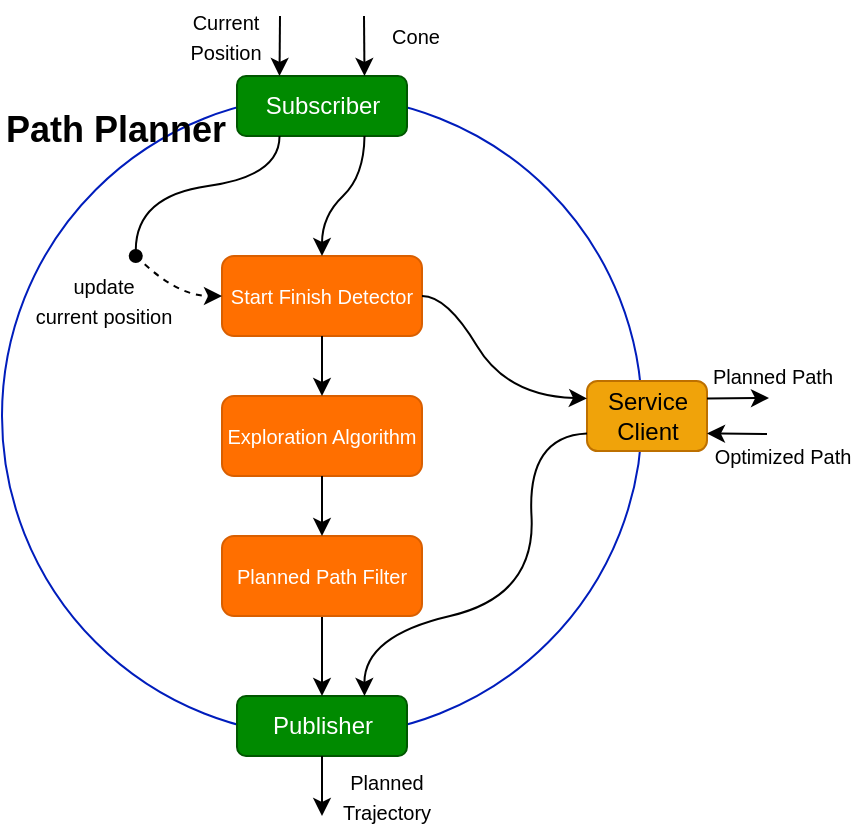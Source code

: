<mxfile version="18.0.4" type="device"><diagram id="7dq1JJc_gvja--6DrNi7" name="Page-1"><mxGraphModel dx="1951" dy="887" grid="1" gridSize="10" guides="1" tooltips="1" connect="1" arrows="1" fold="1" page="1" pageScale="1" pageWidth="850" pageHeight="1100" math="0" shadow="0"><root><mxCell id="0"/><mxCell id="1" parent="0"/><mxCell id="fkswdxt98E8rzYGHj3Ck-35" value="Path Planner" style="ellipse;whiteSpace=wrap;html=1;aspect=fixed;fontSize=18;fontStyle=1;fillColor=none;strokeColor=#001DBC;fontColor=#000000;align=left;verticalAlign=top;" parent="1" vertex="1"><mxGeometry x="-617" y="390" width="320" height="320" as="geometry"/></mxCell><mxCell id="fkswdxt98E8rzYGHj3Ck-37" value="Start Finish Detector" style="rounded=1;whiteSpace=wrap;html=1;sketch=0;fontSize=10;fillColor=#FF6F00;strokeColor=#D95F00;fontColor=#FFFFFF;" parent="1" vertex="1"><mxGeometry x="-507" y="470" width="100" height="40" as="geometry"/></mxCell><mxCell id="fkswdxt98E8rzYGHj3Ck-38" value="Subscriber" style="rounded=1;whiteSpace=wrap;html=1;fontSize=12;fillColor=#008a00;strokeColor=#005700;fontColor=#ffffff;fontStyle=0" parent="1" vertex="1"><mxGeometry x="-499.5" y="380" width="85" height="30" as="geometry"/></mxCell><mxCell id="fkswdxt98E8rzYGHj3Ck-39" value="Exploration Algorithm" style="rounded=1;whiteSpace=wrap;html=1;sketch=0;fontSize=10;fillColor=#FF6F00;strokeColor=#D95F00;fontColor=#FFFFFF;" parent="1" vertex="1"><mxGeometry x="-507" y="540" width="100" height="40" as="geometry"/></mxCell><mxCell id="fkswdxt98E8rzYGHj3Ck-40" value="Service&lt;br style=&quot;font-size: 12px;&quot;&gt;Client" style="rounded=1;whiteSpace=wrap;html=1;fontSize=12;verticalAlign=middle;fillColor=#f0a30a;fontColor=#000000;strokeColor=#BD7000;" parent="1" vertex="1"><mxGeometry x="-324.5" y="532.5" width="60" height="35" as="geometry"/></mxCell><mxCell id="fkswdxt98E8rzYGHj3Ck-41" value="Publisher" style="rounded=1;whiteSpace=wrap;html=1;fontSize=12;fillColor=#008a00;strokeColor=#005700;fontColor=#ffffff;fontStyle=0" parent="1" vertex="1"><mxGeometry x="-499.5" y="690" width="85" height="30" as="geometry"/></mxCell><mxCell id="fkswdxt98E8rzYGHj3Ck-42" value="" style="endArrow=oval;html=1;fontSize=10;fontColor=#FFFFFF;exitX=0.25;exitY=1;exitDx=0;exitDy=0;curved=1;endFill=1;entryX=0.209;entryY=0.25;entryDx=0;entryDy=0;entryPerimeter=0;" parent="1" source="fkswdxt98E8rzYGHj3Ck-38" target="fkswdxt98E8rzYGHj3Ck-35" edge="1"><mxGeometry width="50" height="50" relative="1" as="geometry"><mxPoint x="-337" y="400" as="sourcePoint"/><mxPoint x="-540" y="460" as="targetPoint"/><Array as="points"><mxPoint x="-478" y="430"/><mxPoint x="-550" y="440"/></Array></mxGeometry></mxCell><mxCell id="fkswdxt98E8rzYGHj3Ck-43" value="" style="endArrow=classic;html=1;rounded=0;fontSize=10;fontColor=#FFFFFF;entryX=0.5;entryY=0;entryDx=0;entryDy=0;exitX=0.5;exitY=1;exitDx=0;exitDy=0;" parent="1" source="fkswdxt98E8rzYGHj3Ck-37" target="fkswdxt98E8rzYGHj3Ck-39" edge="1"><mxGeometry width="50" height="50" relative="1" as="geometry"><mxPoint x="-447" y="420" as="sourcePoint"/><mxPoint x="-447" y="440" as="targetPoint"/></mxGeometry></mxCell><mxCell id="fkswdxt98E8rzYGHj3Ck-44" value="" style="endArrow=classic;html=1;fontSize=10;fontColor=#FFFFFF;entryX=0;entryY=0.25;entryDx=0;entryDy=0;exitX=1;exitY=0.5;exitDx=0;exitDy=0;curved=1;" parent="1" source="fkswdxt98E8rzYGHj3Ck-37" target="fkswdxt98E8rzYGHj3Ck-40" edge="1"><mxGeometry width="50" height="50" relative="1" as="geometry"><mxPoint x="-457" y="480" as="sourcePoint"/><mxPoint x="-337" y="460" as="targetPoint"/><Array as="points"><mxPoint x="-394.5" y="490"/><mxPoint x="-364.5" y="540"/></Array></mxGeometry></mxCell><mxCell id="fkswdxt98E8rzYGHj3Ck-45" value="" style="endArrow=classic;html=1;rounded=0;fontSize=10;fontColor=#FFFFFF;entryX=0.25;entryY=0;entryDx=0;entryDy=0;" parent="1" target="fkswdxt98E8rzYGHj3Ck-38" edge="1"><mxGeometry width="50" height="50" relative="1" as="geometry"><mxPoint x="-478" y="350" as="sourcePoint"/><mxPoint x="-417" y="300" as="targetPoint"/></mxGeometry></mxCell><mxCell id="fkswdxt98E8rzYGHj3Ck-46" value="" style="endArrow=classic;html=1;rounded=0;fontSize=10;fontColor=#FFFFFF;exitX=0.5;exitY=1;exitDx=0;exitDy=0;" parent="1" source="fkswdxt98E8rzYGHj3Ck-41" edge="1"><mxGeometry width="50" height="50" relative="1" as="geometry"><mxPoint x="-517" y="810" as="sourcePoint"/><mxPoint x="-457" y="750" as="targetPoint"/></mxGeometry></mxCell><mxCell id="fkswdxt98E8rzYGHj3Ck-59" value="" style="endArrow=classic;html=1;rounded=0;fontSize=10;fontColor=#FFFFFF;exitX=1;exitY=0.25;exitDx=0;exitDy=0;" parent="1" source="fkswdxt98E8rzYGHj3Ck-40" edge="1"><mxGeometry width="50" height="50" relative="1" as="geometry"><mxPoint x="-264.5" y="550" as="sourcePoint"/><mxPoint x="-233.5" y="541" as="targetPoint"/></mxGeometry></mxCell><mxCell id="fkswdxt98E8rzYGHj3Ck-63" value="" style="endArrow=classic;html=1;rounded=0;fontSize=10;fontColor=#FFFFFF;entryX=1;entryY=0.75;entryDx=0;entryDy=0;" parent="1" target="fkswdxt98E8rzYGHj3Ck-40" edge="1"><mxGeometry width="50" height="50" relative="1" as="geometry"><mxPoint x="-234.5" y="559" as="sourcePoint"/><mxPoint x="-244.5" y="511" as="targetPoint"/></mxGeometry></mxCell><mxCell id="fkswdxt98E8rzYGHj3Ck-65" value="" style="endArrow=classic;html=1;fontSize=10;fontColor=#FFFFFF;curved=1;entryX=0.75;entryY=0;entryDx=0;entryDy=0;exitX=0;exitY=0.75;exitDx=0;exitDy=0;" parent="1" source="fkswdxt98E8rzYGHj3Ck-40" target="fkswdxt98E8rzYGHj3Ck-41" edge="1"><mxGeometry width="50" height="50" relative="1" as="geometry"><mxPoint x="-374.5" y="600" as="sourcePoint"/><mxPoint x="-324.5" y="550" as="targetPoint"/><Array as="points"><mxPoint x="-354.5" y="560"/><mxPoint x="-350" y="640"/><mxPoint x="-436" y="660"/></Array></mxGeometry></mxCell><mxCell id="fkswdxt98E8rzYGHj3Ck-66" value="" style="endArrow=classic;html=1;fontSize=10;fontColor=#FFFFFF;curved=1;entryX=0.5;entryY=0;entryDx=0;entryDy=0;exitX=0.5;exitY=1;exitDx=0;exitDy=0;" parent="1" source="UXfO5_lbLNWGZ4L9g9sy-7" target="fkswdxt98E8rzYGHj3Ck-41" edge="1"><mxGeometry width="50" height="50" relative="1" as="geometry"><mxPoint x="-630" y="740" as="sourcePoint"/><mxPoint x="-484.5" y="600" as="targetPoint"/></mxGeometry></mxCell><mxCell id="UXfO5_lbLNWGZ4L9g9sy-3" value="" style="endArrow=classic;html=1;fontSize=10;fontColor=#FFFFFF;entryX=0.5;entryY=0;entryDx=0;entryDy=0;exitX=0.75;exitY=1;exitDx=0;exitDy=0;curved=1;" parent="1" source="fkswdxt98E8rzYGHj3Ck-38" target="fkswdxt98E8rzYGHj3Ck-37" edge="1"><mxGeometry width="50" height="50" relative="1" as="geometry"><mxPoint x="-447" y="420.0" as="sourcePoint"/><mxPoint x="-447" y="480" as="targetPoint"/><Array as="points"><mxPoint x="-436" y="430"/><mxPoint x="-457" y="450"/></Array></mxGeometry></mxCell><mxCell id="UXfO5_lbLNWGZ4L9g9sy-4" value="&lt;font style=&quot;font-size: 10px;&quot;&gt;update&lt;br&gt;current position&lt;/font&gt;" style="text;html=1;strokeColor=none;fillColor=none;align=center;verticalAlign=middle;whiteSpace=wrap;rounded=0;" parent="1" vertex="1"><mxGeometry x="-606" y="477" width="80" height="30" as="geometry"/></mxCell><mxCell id="UXfO5_lbLNWGZ4L9g9sy-5" value="&lt;span style=&quot;font-size: 10px;&quot;&gt;Cone&lt;/span&gt;" style="text;html=1;strokeColor=none;fillColor=none;align=center;verticalAlign=middle;whiteSpace=wrap;rounded=0;" parent="1" vertex="1"><mxGeometry x="-425" y="350" width="30" height="20" as="geometry"/></mxCell><mxCell id="UXfO5_lbLNWGZ4L9g9sy-6" value="&lt;span style=&quot;font-size: 10px;&quot;&gt;Current Position&lt;/span&gt;" style="text;html=1;strokeColor=none;fillColor=none;align=center;verticalAlign=middle;whiteSpace=wrap;rounded=0;" parent="1" vertex="1"><mxGeometry x="-520" y="350" width="30" height="20" as="geometry"/></mxCell><mxCell id="UXfO5_lbLNWGZ4L9g9sy-7" value="Planned Path Filter" style="rounded=1;whiteSpace=wrap;html=1;sketch=0;fontSize=10;fillColor=#FF6F00;strokeColor=#D95F00;fontColor=#FFFFFF;" parent="1" vertex="1"><mxGeometry x="-507" y="610" width="100" height="40" as="geometry"/></mxCell><mxCell id="UXfO5_lbLNWGZ4L9g9sy-8" value="" style="endArrow=classic;html=1;fontSize=10;fontColor=#FFFFFF;curved=1;entryX=0.5;entryY=0;entryDx=0;entryDy=0;exitX=0.5;exitY=1;exitDx=0;exitDy=0;" parent="1" source="fkswdxt98E8rzYGHj3Ck-39" target="UXfO5_lbLNWGZ4L9g9sy-7" edge="1"><mxGeometry width="50" height="50" relative="1" as="geometry"><mxPoint x="-447" y="640" as="sourcePoint"/><mxPoint x="-447" y="700" as="targetPoint"/></mxGeometry></mxCell><mxCell id="UXfO5_lbLNWGZ4L9g9sy-9" value="&lt;span style=&quot;font-size: 10px;&quot;&gt;Planned Path&lt;/span&gt;" style="text;html=1;strokeColor=none;fillColor=none;align=center;verticalAlign=middle;whiteSpace=wrap;rounded=0;" parent="1" vertex="1"><mxGeometry x="-264.5" y="520" width="64.5" height="20" as="geometry"/></mxCell><mxCell id="UXfO5_lbLNWGZ4L9g9sy-10" value="&lt;span style=&quot;font-size: 10px;&quot;&gt;Optimized Path&lt;/span&gt;" style="text;html=1;strokeColor=none;fillColor=none;align=center;verticalAlign=middle;whiteSpace=wrap;rounded=0;" parent="1" vertex="1"><mxGeometry x="-264.5" y="560" width="74.5" height="20" as="geometry"/></mxCell><mxCell id="UXfO5_lbLNWGZ4L9g9sy-11" value="&lt;span style=&quot;font-size: 10px;&quot;&gt;Planned Trajectory&lt;/span&gt;" style="text;html=1;strokeColor=none;fillColor=none;align=center;verticalAlign=middle;whiteSpace=wrap;rounded=0;" parent="1" vertex="1"><mxGeometry x="-457" y="730" width="64.5" height="20" as="geometry"/></mxCell><mxCell id="UXfO5_lbLNWGZ4L9g9sy-12" value="" style="endArrow=classic;html=1;rounded=0;fontSize=10;fontColor=#FFFFFF;entryX=0.75;entryY=0;entryDx=0;entryDy=0;" parent="1" target="fkswdxt98E8rzYGHj3Ck-38" edge="1"><mxGeometry width="50" height="50" relative="1" as="geometry"><mxPoint x="-436" y="350" as="sourcePoint"/><mxPoint x="-468.25" y="390.0" as="targetPoint"/></mxGeometry></mxCell><mxCell id="Csw44Gwv5VX1lRmg-oPM-1" value="" style="endArrow=classic;html=1;dashed=1;entryX=0;entryY=0.5;entryDx=0;entryDy=0;curved=1;" parent="1" target="fkswdxt98E8rzYGHj3Ck-37" edge="1"><mxGeometry width="50" height="50" relative="1" as="geometry"><mxPoint x="-550" y="470" as="sourcePoint"/><mxPoint x="-480" y="470" as="targetPoint"/><Array as="points"><mxPoint x="-530" y="490"/></Array></mxGeometry></mxCell></root></mxGraphModel></diagram></mxfile>